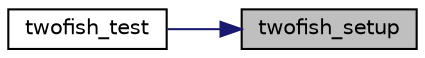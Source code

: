 digraph "twofish_setup"
{
 // LATEX_PDF_SIZE
  edge [fontname="Helvetica",fontsize="10",labelfontname="Helvetica",labelfontsize="10"];
  node [fontname="Helvetica",fontsize="10",shape=record];
  rankdir="RL";
  Node35 [label="twofish_setup",height=0.2,width=0.4,color="black", fillcolor="grey75", style="filled", fontcolor="black",tooltip="Initialize the Twofish block cipher."];
  Node35 -> Node36 [dir="back",color="midnightblue",fontsize="10",style="solid",fontname="Helvetica"];
  Node36 [label="twofish_test",height=0.2,width=0.4,color="black", fillcolor="white", style="filled",URL="$twofish_8c.html#a5a6367e9c441b1a3b04542383d3c5654",tooltip="Performs a self-test of the Twofish block cipher."];
}
